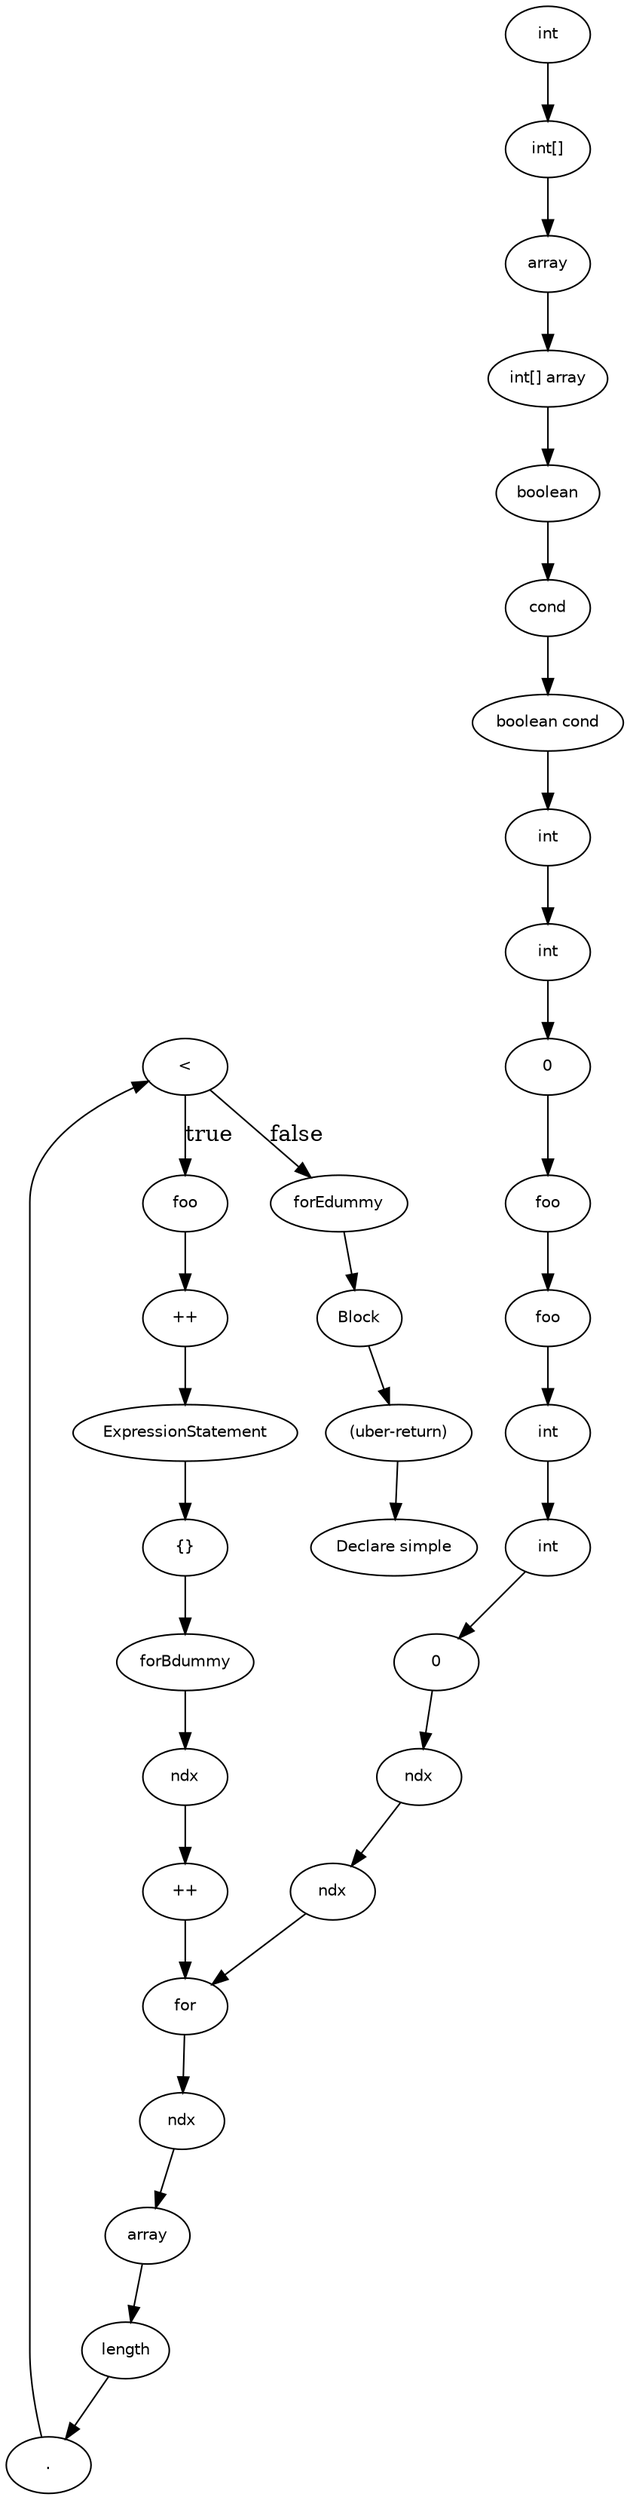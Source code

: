 digraph simple {
  34 [
    label = Block,
    fontname = Helvetica,
    fontsize = 10
  ];
  33 [
    label = for,
    fontname = Helvetica,
    fontsize = 10
  ];
  32 [
    label = foo,
    fontname = Helvetica,
    fontsize = 10
  ];
  31 [
    label = "++",
    fontname = Helvetica,
    fontsize = 10
  ];
  30 [
    label = ExpressionStatement,
    fontname = Helvetica,
    fontsize = 10
  ];
  19 [
    label = ndx,
    fontname = Helvetica,
    fontsize = 10
  ];
  18 [
    label = int,
    fontname = Helvetica,
    fontsize = 10
  ];
  17 [
    label = int,
    fontname = Helvetica,
    fontsize = 10
  ];
  16 [
    label = forEdummy,
    fontname = Helvetica,
    fontsize = 10
  ];
  15 [
    label = forBdummy,
    fontname = Helvetica,
    fontsize = 10
  ];
  14 [
    label = 0,
    fontname = Helvetica,
    fontsize = 10
  ];
  13 [
    label = foo,
    fontname = Helvetica,
    fontsize = 10
  ];
  12 [
    label = foo,
    fontname = Helvetica,
    fontsize = 10
  ];
  11 [
    label = int,
    fontname = Helvetica,
    fontsize = 10
  ];
  10 [
    label = int,
    fontname = Helvetica,
    fontsize = 10
  ];
  9 [
    label = cond,
    fontname = Helvetica,
    fontsize = 10
  ];
  29 [
    label = "{}",
    fontname = Helvetica,
    fontsize = 10
  ];
  8 [
    label = boolean,
    fontname = Helvetica,
    fontsize = 10
  ];
  28 [
    label = ndx,
    fontname = Helvetica,
    fontsize = 10
  ];
  7 [
    label = "boolean cond",
    fontname = Helvetica,
    fontsize = 10
  ];
  27 [
    label = "++",
    fontname = Helvetica,
    fontsize = 10
  ];
  6 [
    label = array,
    fontname = Helvetica,
    fontsize = 10
  ];
  26 [
    label = length,
    fontname = Helvetica,
    fontsize = 10
  ];
  5 [
    label = int,
    fontname = Helvetica,
    fontsize = 10
  ];
  25 [
    label = array,
    fontname = Helvetica,
    fontsize = 10
  ];
  4 [
    label = "int[]",
    fontname = Helvetica,
    fontsize = 10
  ];
  24 [
    label = ".",
    fontname = Helvetica,
    fontsize = 10
  ];
  3 [
    label = "int[] array",
    fontname = Helvetica,
    fontsize = 10
  ];
  2 [
    label = "(uber-return)",
    fontname = Helvetica,
    fontsize = 10
  ];
  23 [
    label = ndx,
    fontname = Helvetica,
    fontsize = 10
  ];
  22 [
    label = "<",
    fontname = Helvetica,
    fontsize = 10
  ];
  0 [
    label = "Declare simple",
    fontname = Helvetica,
    fontsize = 10
  ];
  21 [
    label = 0,
    fontname = Helvetica,
    fontsize = 10
  ];
  20 [
    label = ndx,
    fontname = Helvetica,
    fontsize = 10
  ];
  21 -> 20 [
    label = ""
  ];
  31 -> 30 [
    label = ""
  ];
  3 -> 8 [
    label = ""
  ];
  6 -> 3 [
    label = ""
  ];
  4 -> 6 [
    label = ""
  ];
  7 -> 10 [
    label = ""
  ];
  9 -> 7 [
    label = ""
  ];
  27 -> 33 [
    label = ""
  ];
  23 -> 25 [
    label = ""
  ];
  8 -> 9 [
    label = ""
  ];
  28 -> 27 [
    label = ""
  ];
  33 -> 23 [
    label = ""
  ];
  15 -> 28 [
    label = ""
  ];
  19 -> 33 [
    label = ""
  ];
  14 -> 13 [
    label = ""
  ];
  2 -> 0 [
    label = ""
  ];
  11 -> 14 [
    label = ""
  ];
  34 -> 2 [
    label = ""
  ];
  22 -> 32 [
    label = true
  ];
  10 -> 11 [
    label = ""
  ];
  16 -> 34 [
    label = ""
  ];
  24 -> 22 [
    label = ""
  ];
  22 -> 16 [
    label = false
  ];
  26 -> 24 [
    label = ""
  ];
  25 -> 26 [
    label = ""
  ];
  5 -> 4 [
    label = ""
  ];
  18 -> 21 [
    label = ""
  ];
  17 -> 18 [
    label = ""
  ];
  12 -> 17 [
    label = ""
  ];
  13 -> 12 [
    label = ""
  ];
  29 -> 15 [
    label = ""
  ];
  20 -> 19 [
    label = ""
  ];
  30 -> 29 [
    label = ""
  ];
  32 -> 31 [
    label = ""
  ];
}
